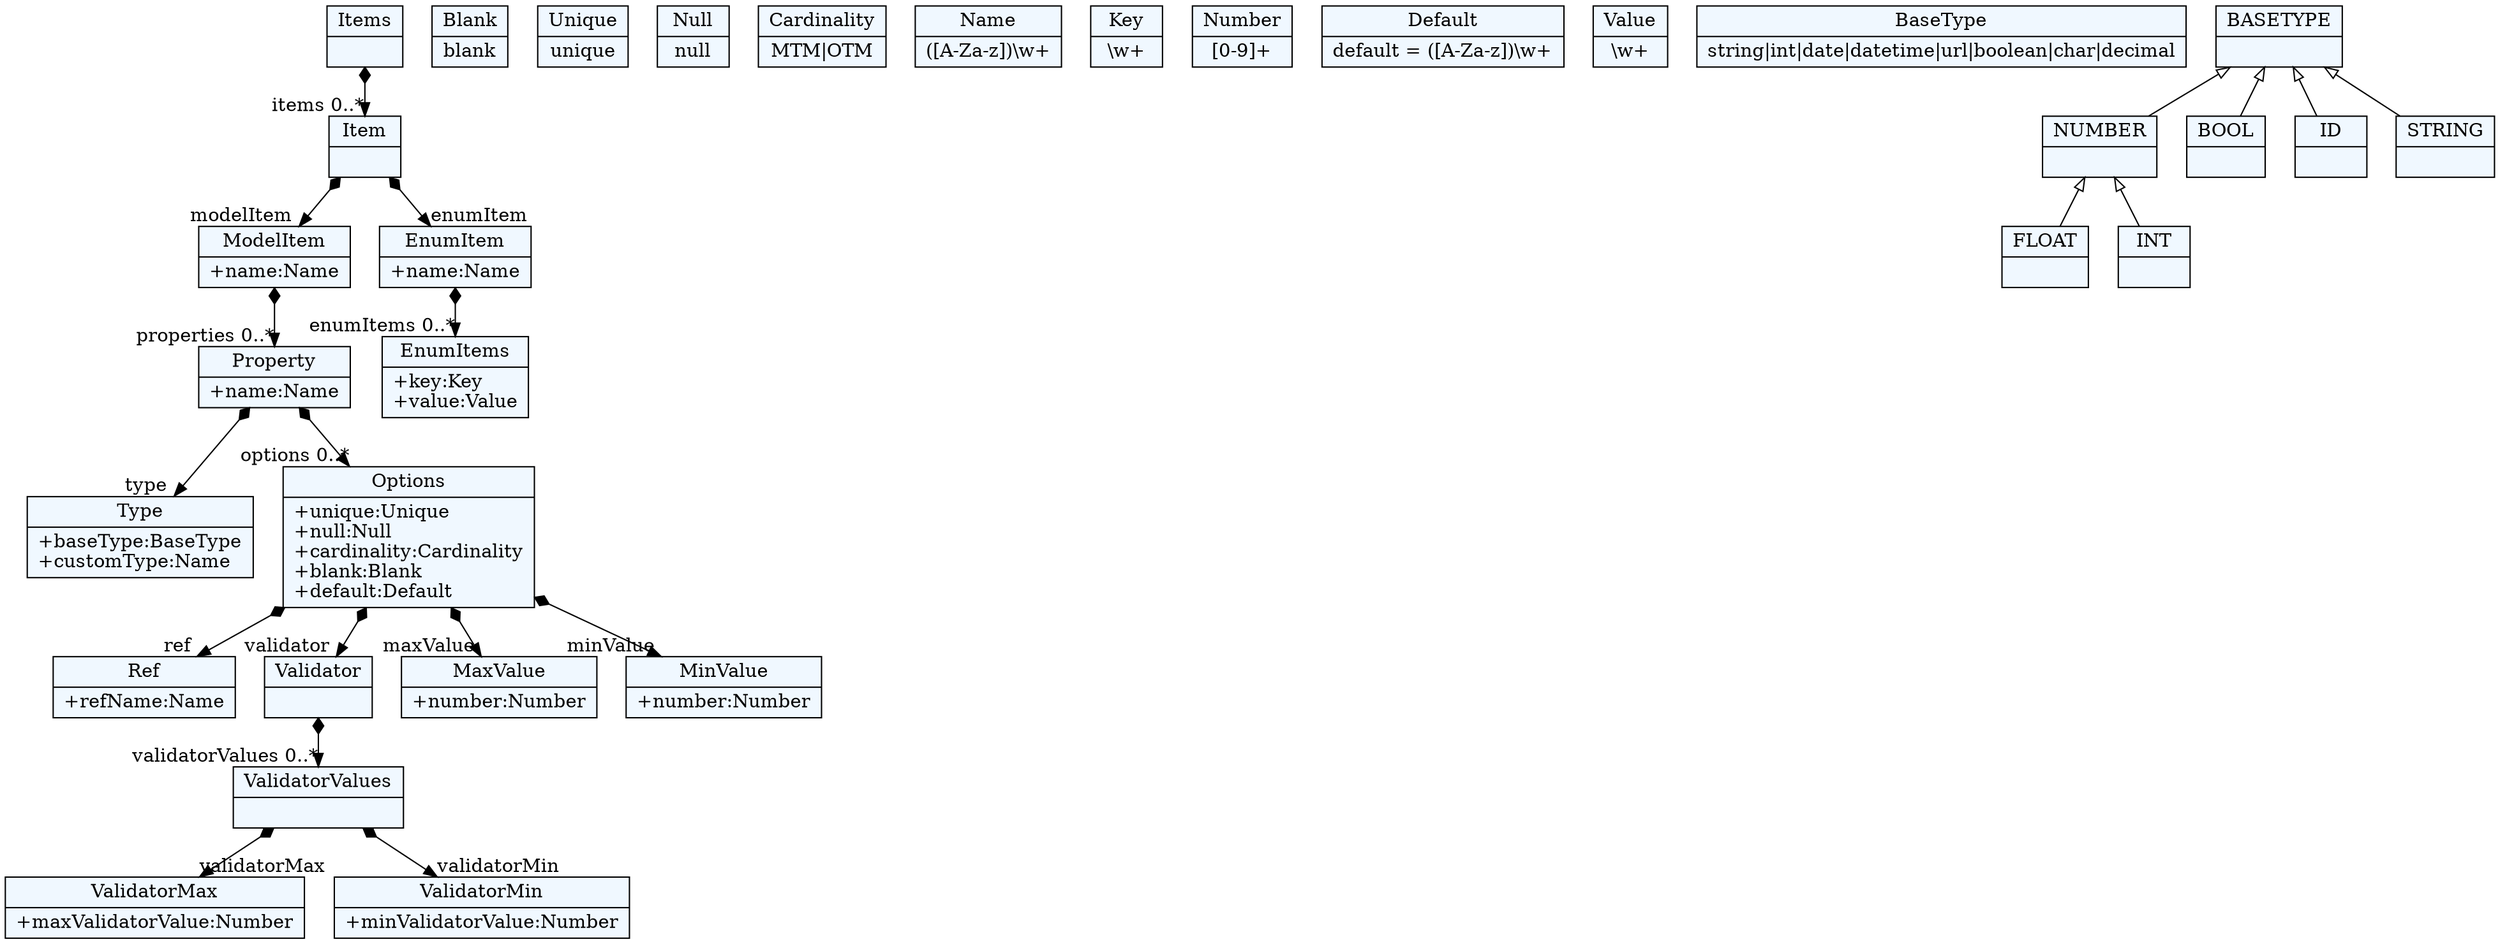 
    digraph xtext {
    fontname = "Bitstream Vera Sans"
    fontsize = 8
    node[
        shape=record,
        style=filled,
        fillcolor=aliceblue
    ]
    nodesep = 0.3
    edge[dir=black,arrowtail=empty]


56311856 -> 56314096[arrowtail=diamond, dir=both, headlabel="properties 0..*"]
56311856[ label="{ModelItem|+name:Name\l}"]

56314096 -> 56314544[arrowtail=diamond, dir=both, headlabel="type "]
56314096 -> 56315440[arrowtail=diamond, dir=both, headlabel="options 0..*"]
56314096[ label="{Property|+name:Name\l}"]

56333232[ label="{Blank|blank}"]

56029232 -> 56311856[arrowtail=diamond, dir=both, headlabel="modelItem "]
56029232 -> 56312304[arrowtail=diamond, dir=both, headlabel="enumItem "]
56029232[ label="{Item|}"]

56332336[ label="{Unique|unique}"]

56332784[ label="{Null|null}"]

56335472[ label="{Ref|+refName:Name\l}"]

56344624 -> 56345072[arrowtail=diamond, dir=both, headlabel="validatorValues 0..*"]
56344624[ label="{Validator|}"]

56315440 -> 56333680[arrowtail=diamond, dir=both, headlabel="maxValue "]
56315440 -> 56334128[arrowtail=diamond, dir=both, headlabel="minValue "]
56315440 -> 56335472[arrowtail=diamond, dir=both, headlabel="ref "]
56315440 -> 56344624[arrowtail=diamond, dir=both, headlabel="validator "]
56315440[ label="{Options|+unique:Unique\l+null:Null\l+cardinality:Cardinality\l+blank:Blank\l+default:Default\l}"]

56312304 -> 56312752[arrowtail=diamond, dir=both, headlabel="enumItems 0..*"]
56312304[ label="{EnumItem|+name:Name\l}"]

56030576 -> 56029232[arrowtail=diamond, dir=both, headlabel="items 0..*"]
56030576[ label="{Items|}"]

56335920[ label="{Cardinality|MTM\|OTM}"]

56312752[ label="{EnumItems|+key:Key\l+value:Value\l}"]

56345072 -> 56345520[arrowtail=diamond, dir=both, headlabel="validatorMax "]
56345072 -> 56345968[arrowtail=diamond, dir=both, headlabel="validatorMin "]
56345072[ label="{ValidatorValues|}"]

56335024[ label="{Name|([A-Za-z])\\w+}"]

56334128[ label="{MinValue|+number:Number\l}"]

56313200[ label="{Key|\\w+}"]

56314544[ label="{Type|+baseType:BaseType\l+customType:Name\l}"]

56334576[ label="{Number|[0-9]+}"]

56346416[ label="{Default|default = ([A-Za-z])\\w+}"]

56313648[ label="{Value|\\w+}"]

56333680[ label="{MaxValue|+number:Number\l}"]

56345520[ label="{ValidatorMax|+maxValidatorValue:Number\l}"]

56314992[ label="{BaseType|string\|int\|date\|datetime\|url\|boolean\|char\|decimal}"]

56345968[ label="{ValidatorMin|+minValidatorValue:Number\l}"]

56130672[ label="{NUMBER|}"]
56130672 -> 56130224 [dir=back]
56130672 -> 56129776 [dir=back]

56131120[ label="{BASETYPE|}"]
56131120 -> 56130672 [dir=back]
56131120 -> 56129328 [dir=back]
56131120 -> 56128432 [dir=back]
56131120 -> 56128880 [dir=back]

56128880[ label="{STRING|}"]

56128432[ label="{ID|}"]

56129776[ label="{INT|}"]

56129328[ label="{BOOL|}"]

56130224[ label="{FLOAT|}"]


}
